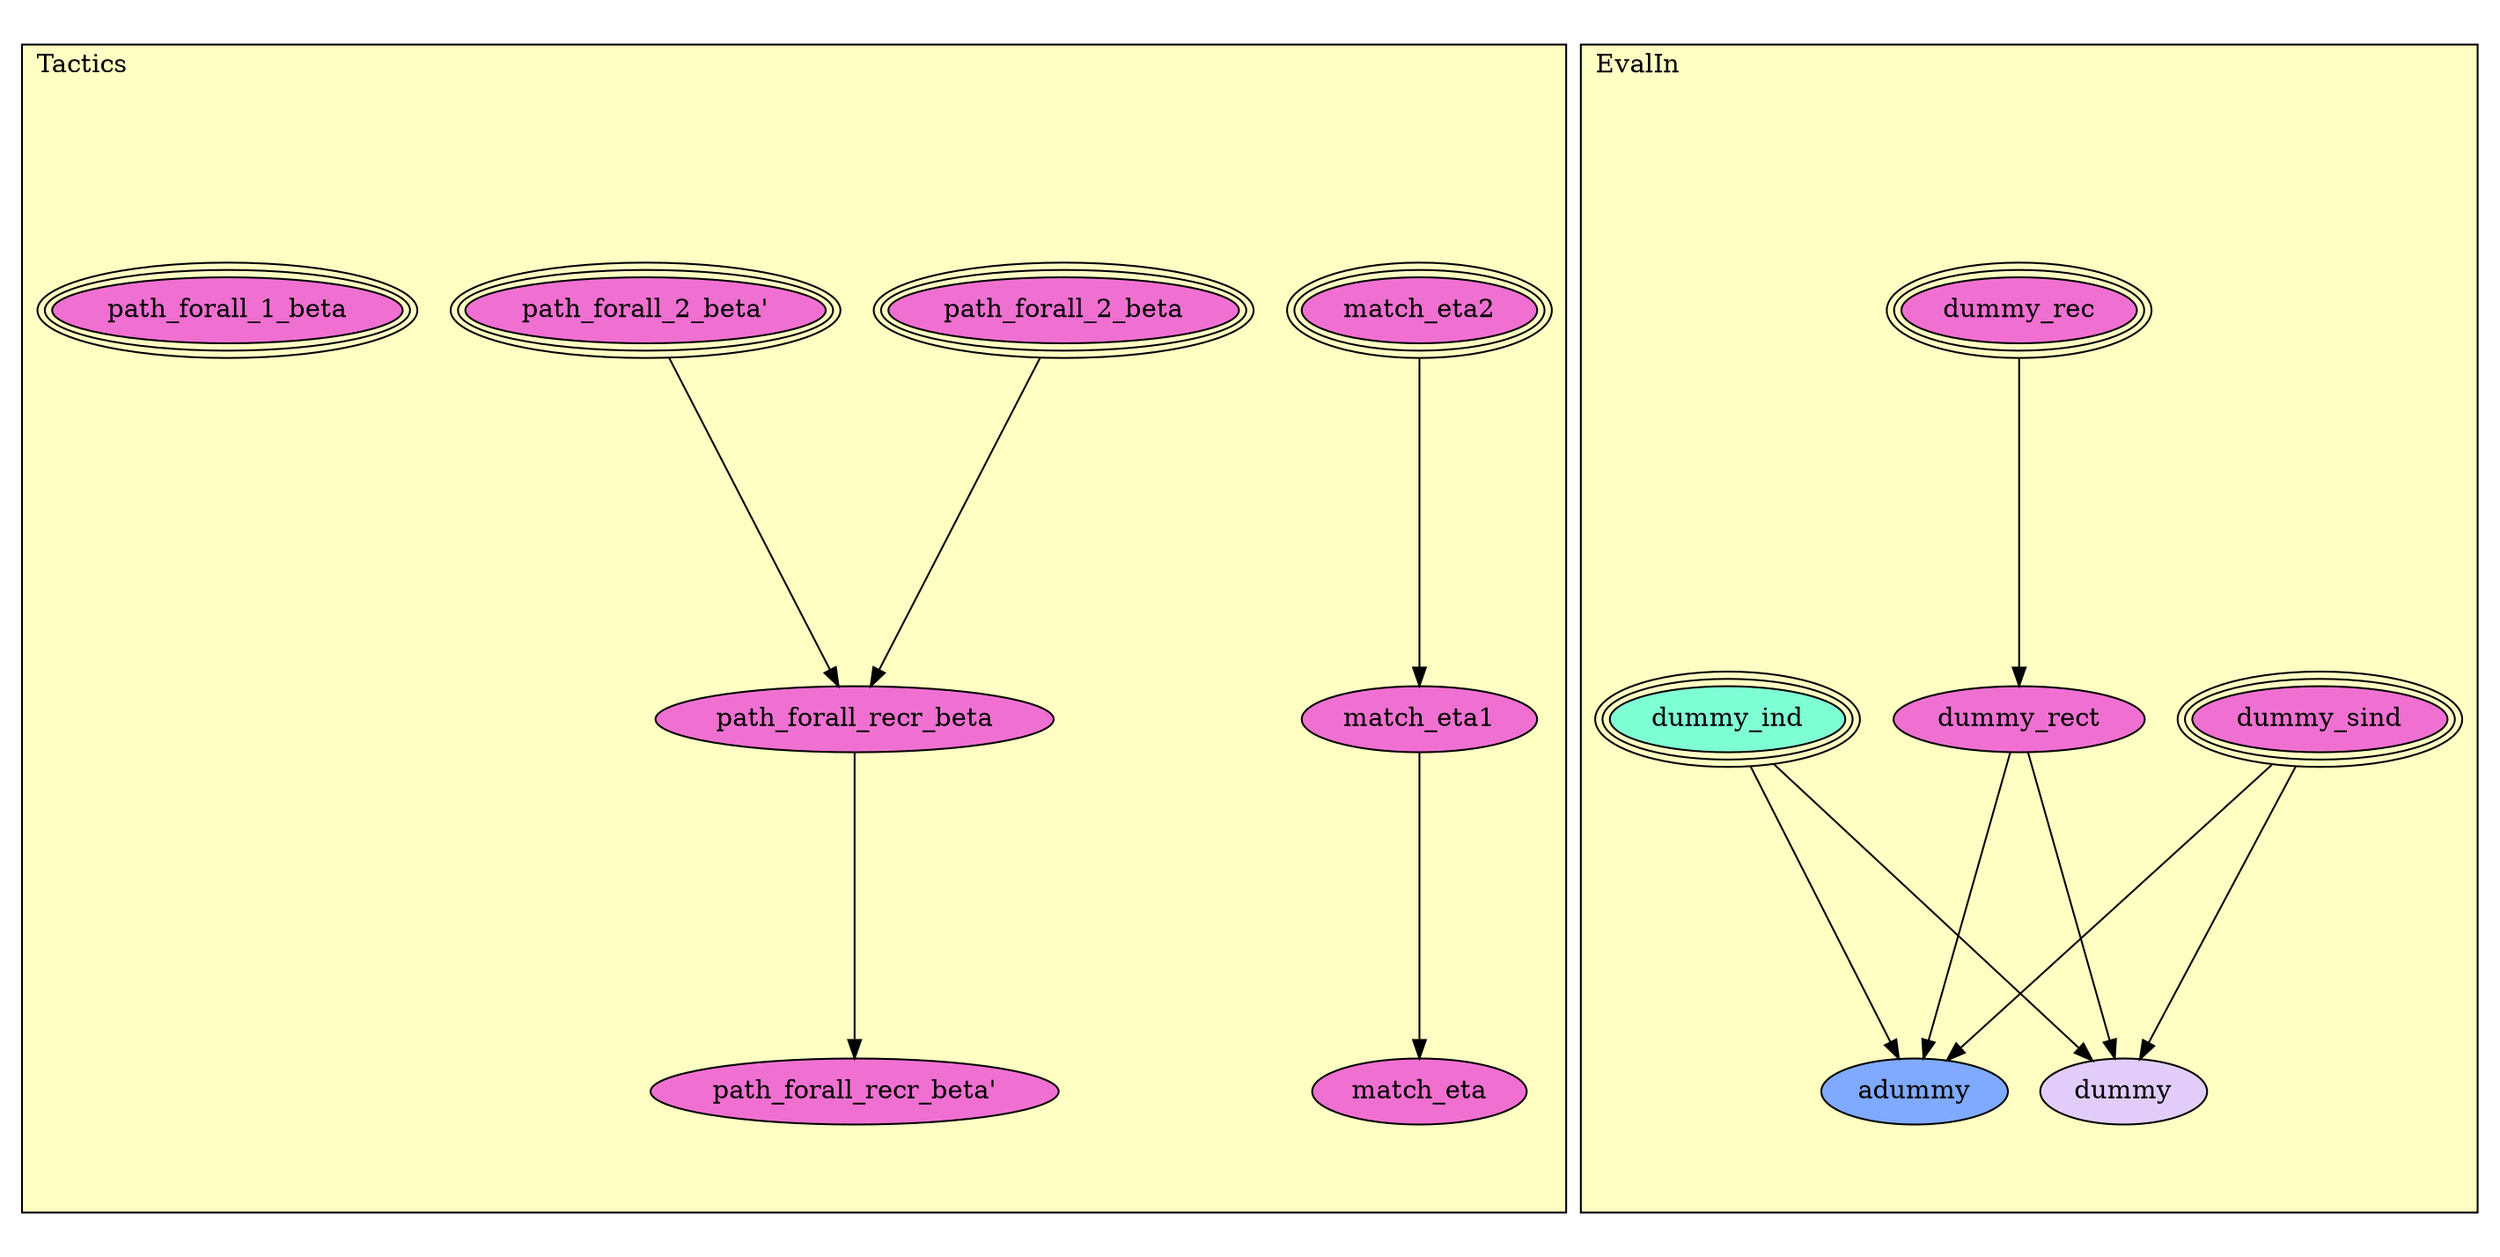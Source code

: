 digraph HoTT_Tactics {
  graph [ratio=0.5]
  node [style=filled]
Tactics_match_eta2 [label="match_eta2", URL=<Tactics.html#match_eta2>, peripheries=3, fillcolor="#F070D1"] ;
Tactics_match_eta1 [label="match_eta1", URL=<Tactics.html#match_eta1>, fillcolor="#F070D1"] ;
Tactics_match_eta [label="match_eta", URL=<Tactics.html#match_eta>, fillcolor="#F070D1"] ;
Tactics_path_forall_2_beta [label="path_forall_2_beta", URL=<Tactics.html#path_forall_2_beta>, peripheries=3, fillcolor="#F070D1"] ;
Tactics_path_forall_2_beta_ [label="path_forall_2_beta'", URL=<Tactics.html#path_forall_2_beta'>, peripheries=3, fillcolor="#F070D1"] ;
Tactics_path_forall_recr_beta [label="path_forall_recr_beta", URL=<Tactics.html#path_forall_recr_beta>, fillcolor="#F070D1"] ;
Tactics_path_forall_recr_beta_ [label="path_forall_recr_beta'", URL=<Tactics.html#path_forall_recr_beta'>, fillcolor="#F070D1"] ;
Tactics_path_forall_1_beta [label="path_forall_1_beta", URL=<Tactics.html#path_forall_1_beta>, peripheries=3, fillcolor="#F070D1"] ;
EvalIn_dummy_sind [label="dummy_sind", URL=<EvalIn.html#dummy_sind>, peripheries=3, fillcolor="#F070D1"] ;
EvalIn_dummy_rec [label="dummy_rec", URL=<EvalIn.html#dummy_rec>, peripheries=3, fillcolor="#F070D1"] ;
EvalIn_dummy_ind [label="dummy_ind", URL=<EvalIn.html#dummy_ind>, peripheries=3, fillcolor="#7FFFD4"] ;
EvalIn_dummy_rect [label="dummy_rect", URL=<EvalIn.html#dummy_rect>, fillcolor="#F070D1"] ;
EvalIn_adummy [label="adummy", URL=<EvalIn.html#adummy>, fillcolor="#7FAAFF"] ;
EvalIn_dummy [label="dummy", URL=<EvalIn.html#dummy>, fillcolor="#E2CDFA"] ;
  Tactics_match_eta2 -> Tactics_match_eta1 [] ;
  Tactics_match_eta1 -> Tactics_match_eta [] ;
  Tactics_path_forall_2_beta -> Tactics_path_forall_recr_beta [] ;
  Tactics_path_forall_2_beta_ -> Tactics_path_forall_recr_beta [] ;
  Tactics_path_forall_recr_beta -> Tactics_path_forall_recr_beta_ [] ;
  EvalIn_dummy_sind -> EvalIn_adummy [] ;
  EvalIn_dummy_sind -> EvalIn_dummy [] ;
  EvalIn_dummy_rec -> EvalIn_dummy_rect [] ;
  EvalIn_dummy_ind -> EvalIn_adummy [] ;
  EvalIn_dummy_ind -> EvalIn_dummy [] ;
  EvalIn_dummy_rect -> EvalIn_adummy [] ;
  EvalIn_dummy_rect -> EvalIn_dummy [] ;
subgraph cluster_EvalIn { label="EvalIn"; fillcolor="#FFFFC3"; labeljust=l; style=filled 
EvalIn_dummy; EvalIn_adummy; EvalIn_dummy_rect; EvalIn_dummy_ind; EvalIn_dummy_rec; EvalIn_dummy_sind; };
subgraph cluster_Tactics { label="Tactics"; fillcolor="#FFFFC3"; labeljust=l; style=filled 
Tactics_path_forall_1_beta; Tactics_path_forall_recr_beta_; Tactics_path_forall_recr_beta; Tactics_path_forall_2_beta_; Tactics_path_forall_2_beta; Tactics_match_eta; Tactics_match_eta1; Tactics_match_eta2; };
} /* END */
